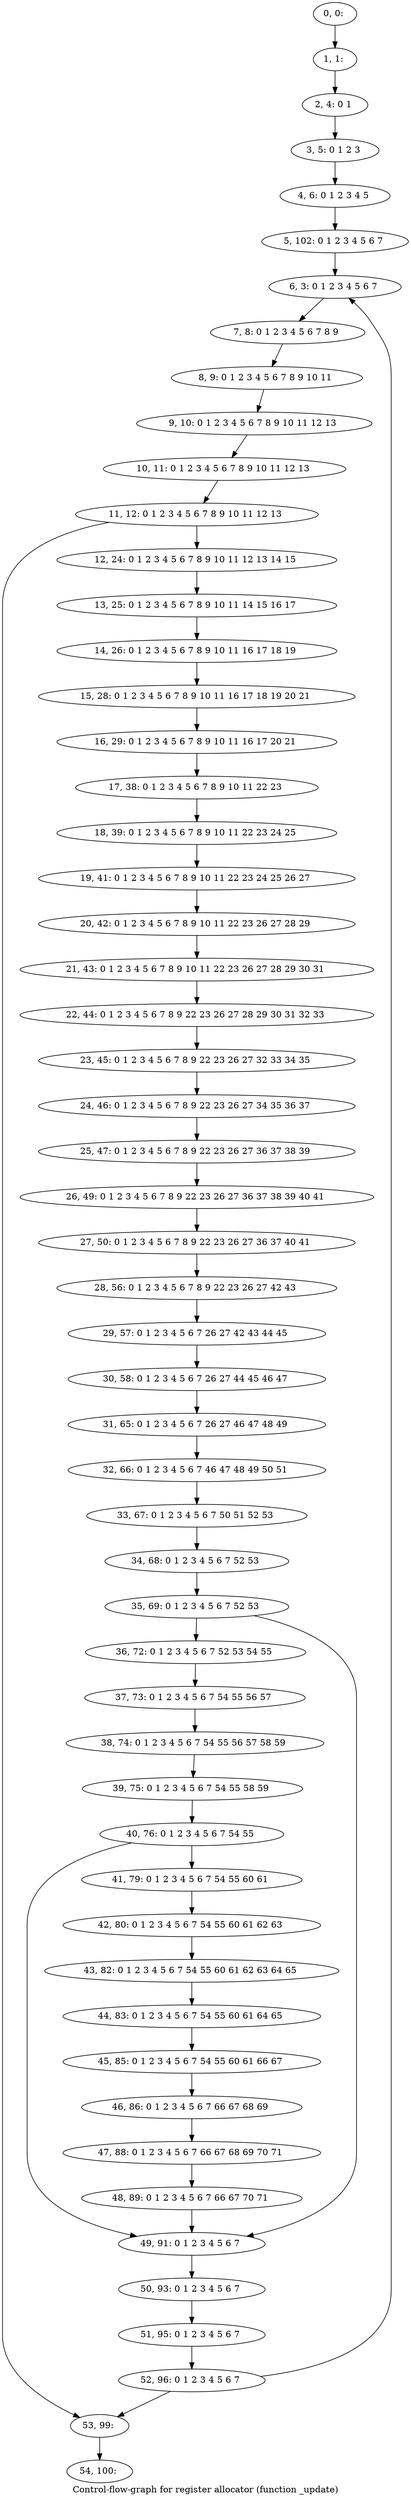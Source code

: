 digraph G {
graph [label="Control-flow-graph for register allocator (function _update)"]
0[label="0, 0: "];
1[label="1, 1: "];
2[label="2, 4: 0 1 "];
3[label="3, 5: 0 1 2 3 "];
4[label="4, 6: 0 1 2 3 4 5 "];
5[label="5, 102: 0 1 2 3 4 5 6 7 "];
6[label="6, 3: 0 1 2 3 4 5 6 7 "];
7[label="7, 8: 0 1 2 3 4 5 6 7 8 9 "];
8[label="8, 9: 0 1 2 3 4 5 6 7 8 9 10 11 "];
9[label="9, 10: 0 1 2 3 4 5 6 7 8 9 10 11 12 13 "];
10[label="10, 11: 0 1 2 3 4 5 6 7 8 9 10 11 12 13 "];
11[label="11, 12: 0 1 2 3 4 5 6 7 8 9 10 11 12 13 "];
12[label="12, 24: 0 1 2 3 4 5 6 7 8 9 10 11 12 13 14 15 "];
13[label="13, 25: 0 1 2 3 4 5 6 7 8 9 10 11 14 15 16 17 "];
14[label="14, 26: 0 1 2 3 4 5 6 7 8 9 10 11 16 17 18 19 "];
15[label="15, 28: 0 1 2 3 4 5 6 7 8 9 10 11 16 17 18 19 20 21 "];
16[label="16, 29: 0 1 2 3 4 5 6 7 8 9 10 11 16 17 20 21 "];
17[label="17, 38: 0 1 2 3 4 5 6 7 8 9 10 11 22 23 "];
18[label="18, 39: 0 1 2 3 4 5 6 7 8 9 10 11 22 23 24 25 "];
19[label="19, 41: 0 1 2 3 4 5 6 7 8 9 10 11 22 23 24 25 26 27 "];
20[label="20, 42: 0 1 2 3 4 5 6 7 8 9 10 11 22 23 26 27 28 29 "];
21[label="21, 43: 0 1 2 3 4 5 6 7 8 9 10 11 22 23 26 27 28 29 30 31 "];
22[label="22, 44: 0 1 2 3 4 5 6 7 8 9 22 23 26 27 28 29 30 31 32 33 "];
23[label="23, 45: 0 1 2 3 4 5 6 7 8 9 22 23 26 27 32 33 34 35 "];
24[label="24, 46: 0 1 2 3 4 5 6 7 8 9 22 23 26 27 34 35 36 37 "];
25[label="25, 47: 0 1 2 3 4 5 6 7 8 9 22 23 26 27 36 37 38 39 "];
26[label="26, 49: 0 1 2 3 4 5 6 7 8 9 22 23 26 27 36 37 38 39 40 41 "];
27[label="27, 50: 0 1 2 3 4 5 6 7 8 9 22 23 26 27 36 37 40 41 "];
28[label="28, 56: 0 1 2 3 4 5 6 7 8 9 22 23 26 27 42 43 "];
29[label="29, 57: 0 1 2 3 4 5 6 7 26 27 42 43 44 45 "];
30[label="30, 58: 0 1 2 3 4 5 6 7 26 27 44 45 46 47 "];
31[label="31, 65: 0 1 2 3 4 5 6 7 26 27 46 47 48 49 "];
32[label="32, 66: 0 1 2 3 4 5 6 7 46 47 48 49 50 51 "];
33[label="33, 67: 0 1 2 3 4 5 6 7 50 51 52 53 "];
34[label="34, 68: 0 1 2 3 4 5 6 7 52 53 "];
35[label="35, 69: 0 1 2 3 4 5 6 7 52 53 "];
36[label="36, 72: 0 1 2 3 4 5 6 7 52 53 54 55 "];
37[label="37, 73: 0 1 2 3 4 5 6 7 54 55 56 57 "];
38[label="38, 74: 0 1 2 3 4 5 6 7 54 55 56 57 58 59 "];
39[label="39, 75: 0 1 2 3 4 5 6 7 54 55 58 59 "];
40[label="40, 76: 0 1 2 3 4 5 6 7 54 55 "];
41[label="41, 79: 0 1 2 3 4 5 6 7 54 55 60 61 "];
42[label="42, 80: 0 1 2 3 4 5 6 7 54 55 60 61 62 63 "];
43[label="43, 82: 0 1 2 3 4 5 6 7 54 55 60 61 62 63 64 65 "];
44[label="44, 83: 0 1 2 3 4 5 6 7 54 55 60 61 64 65 "];
45[label="45, 85: 0 1 2 3 4 5 6 7 54 55 60 61 66 67 "];
46[label="46, 86: 0 1 2 3 4 5 6 7 66 67 68 69 "];
47[label="47, 88: 0 1 2 3 4 5 6 7 66 67 68 69 70 71 "];
48[label="48, 89: 0 1 2 3 4 5 6 7 66 67 70 71 "];
49[label="49, 91: 0 1 2 3 4 5 6 7 "];
50[label="50, 93: 0 1 2 3 4 5 6 7 "];
51[label="51, 95: 0 1 2 3 4 5 6 7 "];
52[label="52, 96: 0 1 2 3 4 5 6 7 "];
53[label="53, 99: "];
54[label="54, 100: "];
0->1 ;
1->2 ;
2->3 ;
3->4 ;
4->5 ;
5->6 ;
6->7 ;
7->8 ;
8->9 ;
9->10 ;
10->11 ;
11->12 ;
11->53 ;
12->13 ;
13->14 ;
14->15 ;
15->16 ;
16->17 ;
17->18 ;
18->19 ;
19->20 ;
20->21 ;
21->22 ;
22->23 ;
23->24 ;
24->25 ;
25->26 ;
26->27 ;
27->28 ;
28->29 ;
29->30 ;
30->31 ;
31->32 ;
32->33 ;
33->34 ;
34->35 ;
35->36 ;
35->49 ;
36->37 ;
37->38 ;
38->39 ;
39->40 ;
40->41 ;
40->49 ;
41->42 ;
42->43 ;
43->44 ;
44->45 ;
45->46 ;
46->47 ;
47->48 ;
48->49 ;
49->50 ;
50->51 ;
51->52 ;
52->53 ;
52->6 ;
53->54 ;
}
